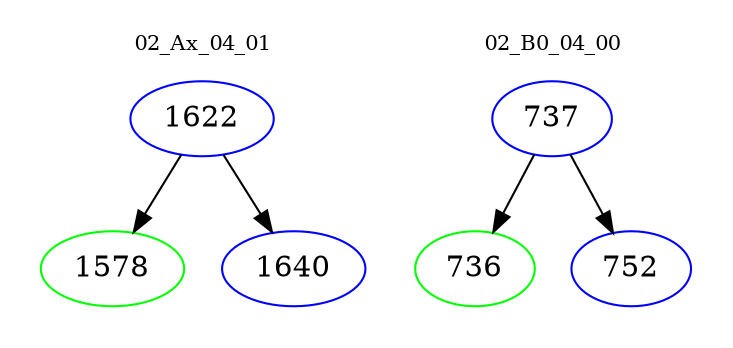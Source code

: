 digraph{
subgraph cluster_0 {
color = white
label = "02_Ax_04_01";
fontsize=10;
T0_1622 [label="1622", color="blue"]
T0_1622 -> T0_1578 [color="black"]
T0_1578 [label="1578", color="green"]
T0_1622 -> T0_1640 [color="black"]
T0_1640 [label="1640", color="blue"]
}
subgraph cluster_1 {
color = white
label = "02_B0_04_00";
fontsize=10;
T1_737 [label="737", color="blue"]
T1_737 -> T1_736 [color="black"]
T1_736 [label="736", color="green"]
T1_737 -> T1_752 [color="black"]
T1_752 [label="752", color="blue"]
}
}

